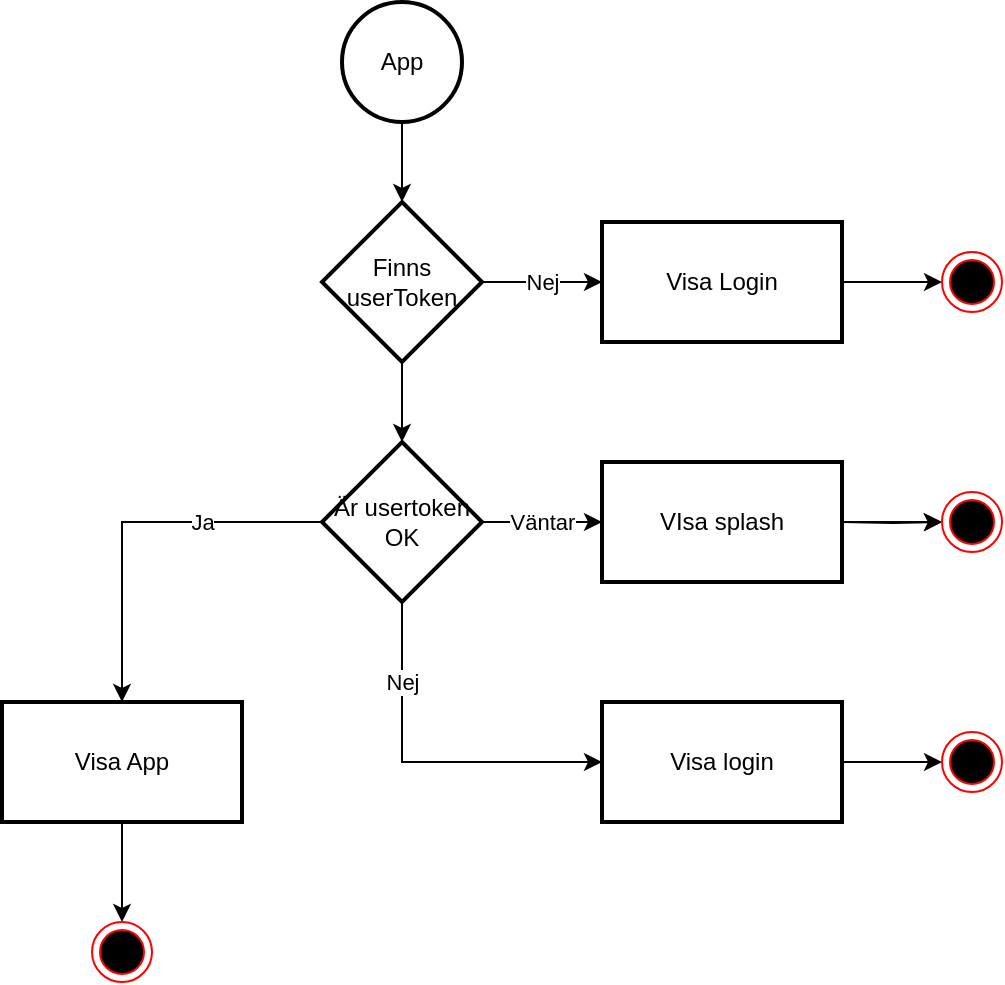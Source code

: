 <mxfile version="16.0.0" type="device"><diagram id="h38lj6QDdzpvSmjhA9-v" name="Page-1"><mxGraphModel dx="1102" dy="875" grid="1" gridSize="10" guides="1" tooltips="1" connect="1" arrows="1" fold="1" page="1" pageScale="1" pageWidth="827" pageHeight="1169" math="0" shadow="0"><root><mxCell id="0"/><mxCell id="1" parent="0"/><mxCell id="lvlLJGRARADkhracsPe6-7" value="" style="edgeStyle=orthogonalEdgeStyle;rounded=0;orthogonalLoop=1;jettySize=auto;html=1;" edge="1" parent="1" source="lvlLJGRARADkhracsPe6-3" target="lvlLJGRARADkhracsPe6-6"><mxGeometry relative="1" as="geometry"/></mxCell><mxCell id="lvlLJGRARADkhracsPe6-3" value="App" style="strokeWidth=2;html=1;shape=mxgraph.flowchart.start_2;whiteSpace=wrap;" vertex="1" parent="1"><mxGeometry x="210" y="20" width="60" height="60" as="geometry"/></mxCell><mxCell id="lvlLJGRARADkhracsPe6-9" value="Nej" style="edgeStyle=orthogonalEdgeStyle;rounded=0;orthogonalLoop=1;jettySize=auto;html=1;" edge="1" parent="1" source="lvlLJGRARADkhracsPe6-6" target="lvlLJGRARADkhracsPe6-8"><mxGeometry relative="1" as="geometry"/></mxCell><mxCell id="lvlLJGRARADkhracsPe6-13" value="" style="edgeStyle=orthogonalEdgeStyle;rounded=0;orthogonalLoop=1;jettySize=auto;html=1;" edge="1" parent="1" source="lvlLJGRARADkhracsPe6-6" target="lvlLJGRARADkhracsPe6-12"><mxGeometry relative="1" as="geometry"/></mxCell><mxCell id="lvlLJGRARADkhracsPe6-6" value="Finns userToken" style="rhombus;whiteSpace=wrap;html=1;strokeWidth=2;" vertex="1" parent="1"><mxGeometry x="200" y="120" width="80" height="80" as="geometry"/></mxCell><mxCell id="lvlLJGRARADkhracsPe6-11" value="" style="edgeStyle=orthogonalEdgeStyle;rounded=0;orthogonalLoop=1;jettySize=auto;html=1;" edge="1" parent="1" source="lvlLJGRARADkhracsPe6-8" target="lvlLJGRARADkhracsPe6-10"><mxGeometry relative="1" as="geometry"/></mxCell><mxCell id="lvlLJGRARADkhracsPe6-8" value="Visa Login" style="whiteSpace=wrap;html=1;strokeWidth=2;" vertex="1" parent="1"><mxGeometry x="340" y="130" width="120" height="60" as="geometry"/></mxCell><mxCell id="lvlLJGRARADkhracsPe6-10" value="" style="ellipse;html=1;shape=endState;fillColor=#000000;strokeColor=#ff0000;" vertex="1" parent="1"><mxGeometry x="510" y="145" width="30" height="30" as="geometry"/></mxCell><mxCell id="lvlLJGRARADkhracsPe6-15" value="Väntar" style="edgeStyle=orthogonalEdgeStyle;rounded=0;orthogonalLoop=1;jettySize=auto;html=1;" edge="1" parent="1" source="lvlLJGRARADkhracsPe6-12" target="lvlLJGRARADkhracsPe6-14"><mxGeometry relative="1" as="geometry"/></mxCell><mxCell id="lvlLJGRARADkhracsPe6-20" value="Nej" style="edgeStyle=orthogonalEdgeStyle;rounded=0;orthogonalLoop=1;jettySize=auto;html=1;entryX=0;entryY=0.5;entryDx=0;entryDy=0;" edge="1" parent="1" source="lvlLJGRARADkhracsPe6-12" target="lvlLJGRARADkhracsPe6-19"><mxGeometry x="-0.556" relative="1" as="geometry"><Array as="points"><mxPoint x="240" y="400"/></Array><mxPoint as="offset"/></mxGeometry></mxCell><mxCell id="lvlLJGRARADkhracsPe6-24" value="Ja" style="edgeStyle=orthogonalEdgeStyle;rounded=0;orthogonalLoop=1;jettySize=auto;html=1;" edge="1" parent="1" source="lvlLJGRARADkhracsPe6-12" target="lvlLJGRARADkhracsPe6-23"><mxGeometry x="-0.368" relative="1" as="geometry"><mxPoint as="offset"/></mxGeometry></mxCell><mxCell id="lvlLJGRARADkhracsPe6-12" value="Är usertoken OK" style="rhombus;whiteSpace=wrap;html=1;strokeWidth=2;" vertex="1" parent="1"><mxGeometry x="200" y="240" width="80" height="80" as="geometry"/></mxCell><mxCell id="lvlLJGRARADkhracsPe6-18" value="" style="edgeStyle=orthogonalEdgeStyle;rounded=0;orthogonalLoop=1;jettySize=auto;html=1;" edge="1" parent="1" source="lvlLJGRARADkhracsPe6-14" target="lvlLJGRARADkhracsPe6-17"><mxGeometry relative="1" as="geometry"/></mxCell><mxCell id="lvlLJGRARADkhracsPe6-14" value="VIsa splash" style="whiteSpace=wrap;html=1;strokeWidth=2;" vertex="1" parent="1"><mxGeometry x="340" y="250" width="120" height="60" as="geometry"/></mxCell><mxCell id="lvlLJGRARADkhracsPe6-16" value="" style="edgeStyle=orthogonalEdgeStyle;rounded=0;orthogonalLoop=1;jettySize=auto;html=1;" edge="1" target="lvlLJGRARADkhracsPe6-17" parent="1"><mxGeometry relative="1" as="geometry"><mxPoint x="460" y="280" as="sourcePoint"/></mxGeometry></mxCell><mxCell id="lvlLJGRARADkhracsPe6-17" value="" style="ellipse;html=1;shape=endState;fillColor=#000000;strokeColor=#ff0000;" vertex="1" parent="1"><mxGeometry x="510" y="265" width="30" height="30" as="geometry"/></mxCell><mxCell id="lvlLJGRARADkhracsPe6-19" value="Visa login" style="whiteSpace=wrap;html=1;strokeWidth=2;" vertex="1" parent="1"><mxGeometry x="340" y="370" width="120" height="60" as="geometry"/></mxCell><mxCell id="lvlLJGRARADkhracsPe6-21" value="" style="edgeStyle=orthogonalEdgeStyle;rounded=0;orthogonalLoop=1;jettySize=auto;html=1;exitX=1;exitY=0.5;exitDx=0;exitDy=0;" edge="1" target="lvlLJGRARADkhracsPe6-22" parent="1" source="lvlLJGRARADkhracsPe6-19"><mxGeometry relative="1" as="geometry"><mxPoint x="480" y="410" as="sourcePoint"/></mxGeometry></mxCell><mxCell id="lvlLJGRARADkhracsPe6-22" value="" style="ellipse;html=1;shape=endState;fillColor=#000000;strokeColor=#ff0000;" vertex="1" parent="1"><mxGeometry x="510" y="385" width="30" height="30" as="geometry"/></mxCell><mxCell id="lvlLJGRARADkhracsPe6-26" value="" style="edgeStyle=orthogonalEdgeStyle;rounded=0;orthogonalLoop=1;jettySize=auto;html=1;" edge="1" parent="1" source="lvlLJGRARADkhracsPe6-23" target="lvlLJGRARADkhracsPe6-25"><mxGeometry relative="1" as="geometry"/></mxCell><mxCell id="lvlLJGRARADkhracsPe6-23" value="Visa App" style="whiteSpace=wrap;html=1;strokeWidth=2;" vertex="1" parent="1"><mxGeometry x="40" y="370" width="120" height="60" as="geometry"/></mxCell><mxCell id="lvlLJGRARADkhracsPe6-25" value="" style="ellipse;html=1;shape=endState;fillColor=#000000;strokeColor=#ff0000;" vertex="1" parent="1"><mxGeometry x="85" y="480" width="30" height="30" as="geometry"/></mxCell></root></mxGraphModel></diagram></mxfile>